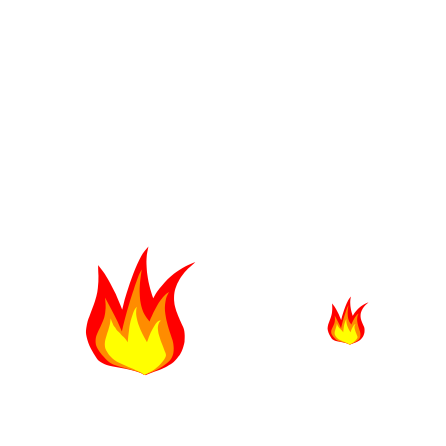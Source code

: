 <?xml version="1.0"?>
<!DOCTYPE ipe SYSTEM "ipe.dtd">
<ipe version="70107" creator="Ipe 7.2.2">
<info created="D:20160328223522" modified="D:20160328230722"/>
<ipestyle name="basic">
<symbol name="arrow/arc(spx)">
<path stroke="sym-stroke" fill="sym-stroke" pen="sym-pen">
0 0 m
-1 0.333 l
-1 -0.333 l
h
</path>
</symbol>
<symbol name="arrow/farc(spx)">
<path stroke="sym-stroke" fill="white" pen="sym-pen">
0 0 m
-1 0.333 l
-1 -0.333 l
h
</path>
</symbol>
<symbol name="arrow/ptarc(spx)">
<path stroke="sym-stroke" fill="sym-stroke" pen="sym-pen">
0 0 m
-1 0.333 l
-0.8 0 l
-1 -0.333 l
h
</path>
</symbol>
<symbol name="arrow/fptarc(spx)">
<path stroke="sym-stroke" fill="white" pen="sym-pen">
0 0 m
-1 0.333 l
-0.8 0 l
-1 -0.333 l
h
</path>
</symbol>
<symbol name="mark/circle(sx)" transformations="translations">
<path fill="sym-stroke">
0.6 0 0 0.6 0 0 e
0.4 0 0 0.4 0 0 e
</path>
</symbol>
<symbol name="mark/disk(sx)" transformations="translations">
<path fill="sym-stroke">
0.6 0 0 0.6 0 0 e
</path>
</symbol>
<symbol name="mark/fdisk(sfx)" transformations="translations">
<group>
<path fill="sym-fill">
0.5 0 0 0.5 0 0 e
</path>
<path fill="sym-stroke" fillrule="eofill">
0.6 0 0 0.6 0 0 e
0.4 0 0 0.4 0 0 e
</path>
</group>
</symbol>
<symbol name="mark/box(sx)" transformations="translations">
<path fill="sym-stroke" fillrule="eofill">
-0.6 -0.6 m
0.6 -0.6 l
0.6 0.6 l
-0.6 0.6 l
h
-0.4 -0.4 m
0.4 -0.4 l
0.4 0.4 l
-0.4 0.4 l
h
</path>
</symbol>
<symbol name="mark/square(sx)" transformations="translations">
<path fill="sym-stroke">
-0.6 -0.6 m
0.6 -0.6 l
0.6 0.6 l
-0.6 0.6 l
h
</path>
</symbol>
<symbol name="mark/fsquare(sfx)" transformations="translations">
<group>
<path fill="sym-fill">
-0.5 -0.5 m
0.5 -0.5 l
0.5 0.5 l
-0.5 0.5 l
h
</path>
<path fill="sym-stroke" fillrule="eofill">
-0.6 -0.6 m
0.6 -0.6 l
0.6 0.6 l
-0.6 0.6 l
h
-0.4 -0.4 m
0.4 -0.4 l
0.4 0.4 l
-0.4 0.4 l
h
</path>
</group>
</symbol>
<symbol name="mark/cross(sx)" transformations="translations">
<group>
<path fill="sym-stroke">
-0.43 -0.57 m
0.57 0.43 l
0.43 0.57 l
-0.57 -0.43 l
h
</path>
<path fill="sym-stroke">
-0.43 0.57 m
0.57 -0.43 l
0.43 -0.57 l
-0.57 0.43 l
h
</path>
</group>
</symbol>
<symbol name="arrow/fnormal(spx)">
<path stroke="sym-stroke" fill="white" pen="sym-pen">
0 0 m
-1 0.333 l
-1 -0.333 l
h
</path>
</symbol>
<symbol name="arrow/pointed(spx)">
<path stroke="sym-stroke" fill="sym-stroke" pen="sym-pen">
0 0 m
-1 0.333 l
-0.8 0 l
-1 -0.333 l
h
</path>
</symbol>
<symbol name="arrow/fpointed(spx)">
<path stroke="sym-stroke" fill="white" pen="sym-pen">
0 0 m
-1 0.333 l
-0.8 0 l
-1 -0.333 l
h
</path>
</symbol>
<symbol name="arrow/linear(spx)">
<path stroke="sym-stroke" pen="sym-pen">
-1 0.333 m
0 0 l
-1 -0.333 l
</path>
</symbol>
<symbol name="arrow/fdouble(spx)">
<path stroke="sym-stroke" fill="white" pen="sym-pen">
0 0 m
-1 0.333 l
-1 -0.333 l
h
-1 0 m
-2 0.333 l
-2 -0.333 l
h
</path>
</symbol>
<symbol name="arrow/double(spx)">
<path stroke="sym-stroke" fill="sym-stroke" pen="sym-pen">
0 0 m
-1 0.333 l
-1 -0.333 l
h
-1 0 m
-2 0.333 l
-2 -0.333 l
h
</path>
</symbol>
<pen name="heavier" value="0.8"/>
<pen name="fat" value="1.2"/>
<pen name="ultrafat" value="2"/>
<symbolsize name="large" value="5"/>
<symbolsize name="small" value="2"/>
<symbolsize name="tiny" value="1.1"/>
<arrowsize name="large" value="10"/>
<arrowsize name="small" value="5"/>
<arrowsize name="tiny" value="3"/>
<color name="red" value="1 0 0"/>
<color name="green" value="0 1 0"/>
<color name="blue" value="0 0 1"/>
<color name="yellow" value="1 1 0"/>
<color name="orange" value="1 0.647 0"/>
<color name="gold" value="1 0.843 0"/>
<color name="purple" value="0.627 0.125 0.941"/>
<color name="gray" value="0.745"/>
<color name="brown" value="0.647 0.165 0.165"/>
<color name="navy" value="0 0 0.502"/>
<color name="pink" value="1 0.753 0.796"/>
<color name="seagreen" value="0.18 0.545 0.341"/>
<color name="turquoise" value="0.251 0.878 0.816"/>
<color name="violet" value="0.933 0.51 0.933"/>
<color name="darkblue" value="0 0 0.545"/>
<color name="darkcyan" value="0 0.545 0.545"/>
<color name="darkgray" value="0.663"/>
<color name="darkgreen" value="0 0.392 0"/>
<color name="darkmagenta" value="0.545 0 0.545"/>
<color name="darkorange" value="1 0.549 0"/>
<color name="darkred" value="0.545 0 0"/>
<color name="lightblue" value="0.678 0.847 0.902"/>
<color name="lightcyan" value="0.878 1 1"/>
<color name="lightgray" value="0.827"/>
<color name="lightgreen" value="0.565 0.933 0.565"/>
<color name="lightyellow" value="1 1 0.878"/>
<dashstyle name="dashed" value="[4] 0"/>
<dashstyle name="dotted" value="[1 3] 0"/>
<dashstyle name="dash dotted" value="[4 2 1 2] 0"/>
<dashstyle name="dash dot dotted" value="[4 2 1 2 1 2] 0"/>
<textsize name="large" value="\large"/>
<textsize name="Large" value="\Large"/>
<textsize name="LARGE" value="\LARGE"/>
<textsize name="huge" value="\huge"/>
<textsize name="Huge" value="\Huge"/>
<textsize name="small" value="\small"/>
<textsize name="footnote" value="\footnotesize"/>
<textsize name="tiny" value="\tiny"/>
<textstyle name="center" begin="\begin{center}" end="\end{center}"/>
<textstyle name="itemize" begin="\begin{itemize}" end="\end{itemize}"/>
<textstyle name="item" begin="\begin{itemize}\item{}" end="\end{itemize}"/>
<gridsize name="4 pts" value="4"/>
<gridsize name="8 pts (~3 mm)" value="8"/>
<gridsize name="16 pts (~6 mm)" value="16"/>
<gridsize name="32 pts (~12 mm)" value="32"/>
<gridsize name="10 pts (~3.5 mm)" value="10"/>
<gridsize name="20 pts (~7 mm)" value="20"/>
<gridsize name="14 pts (~5 mm)" value="14"/>
<gridsize name="28 pts (~10 mm)" value="28"/>
<gridsize name="56 pts (~20 mm)" value="56"/>
<anglesize name="90 deg" value="90"/>
<anglesize name="60 deg" value="60"/>
<anglesize name="45 deg" value="45"/>
<anglesize name="30 deg" value="30"/>
<anglesize name="22.5 deg" value="22.5"/>
<opacity name="10%" value="0.1"/>
<opacity name="30%" value="0.3"/>
<opacity name="50%" value="0.5"/>
<opacity name="75%" value="0.75"/>
<tiling name="falling" angle="-60" step="4" width="1"/>
<tiling name="rising" angle="30" step="4" width="1"/>
</ipestyle>
<page>
<layer name="alpha"/>
<view layers="alpha" active="alpha"/>
<path layer="alpha" matrix="1 0 0 1 8 -80" fill="1">
224 768 m
224 608 l
384 608 l
384 768 l
h
</path>
<path matrix="0.691961 0 0 1 62.8478 81.5202" fill="red" fillrule="wind">
295.23 511.238 m
297.936 508.817
298.747 508.04
299.457 507.127
300.133 506.417
300.691 505.708
301.231 505.099
303.631 501.821
304.459 500.807
305.034 499.708
305.642 498.745
306.888 496.733
307.733 495.212
307.733 495.212 c
308.585 497.638
309.008 498.889
310.019 501.11
311.732 504.852
313.503 508.165
315.474 511.564
317.787 514.734
319.078 516.135
321.391 517.935
321.391 517.935 c
321.077 516.906
320.791 515.935
320.534 514.993
320.449 513.936
320.391 513.393
320.334 512.536
320.363 511.737
320.449 510.48
320.563 509.338
320.648 508.566
320.848 507.71
321.077 506.567
321.42 505.225
321.734 504.311
322.305 502.626
322.819 501.54
323.219 500.541
323.705 499.627
323.876 499.284 c
325.047 500.826
325.932 501.74
327.189 502.911
328.588 503.968
329.817 504.996
331.302 506.167
333.158 507.253
334.643 508.167
335.843 508.738
337.328 509.423
339.213 510.252
340.641 510.794
341.898 511.223
343.554 511.708
344.497 511.994
345.439 512.279
345.754 512.279 c
344.955 511.766
344.269 511.366
343.127 510.623
341.899 509.995
341.099 509.281
340.271 508.767
339.643 508.139
339.043 507.596
338.557 507.167
338.1 506.71
337.758 506.311
337.415 505.939
336.986 505.282
336.444 504.711
336.072 504.026
335.673 503.283
335.33 502.655
335.101 502.026
334.926 501.403
334.744 500.519
334.705 499.583
334.705 498.972
334.731 498.452
334.809 498.088
334.887 497.633
334.926 497.191
335.056 496.814
335.16 496.502
335.29 496.125
335.511 495.579
335.667 495.215
335.797 494.903
335.927 494.63
336.096 494.305
336.278 494.058
336.66 493.267
336.88 492.912
337.167 492.439
337.387 492.135
337.64 491.628
337.894 491.256
338.13 490.918
338.333 490.614
338.587 490.174
338.84 489.836
339.144 489.363
339.516 488.856
339.736 488.383
339.922 487.961
340.091 487.386
340.209 486.558
340.277 485.764
340.26 485.121
340.177 484.015
340.194 483.626
340.025 483.119
339.619 482.004
339.247 481.159
338.909 480.618
338.656 480.145
338.385 479.807
338.013 479.317
337.574 478.742
337.118 478.506
336.243 477.609
335.618 477.152
335.111 476.781
334.536 476.358
333.793 475.952
332.998 475.547
332.204 475.31
331.139 474.786
330.531 474.567
329.804 474.313
329.28 474.178
328.368 473.857
327.067 473.485
326.188 473.265
324.886 473.012
320.567 471.832
319.917 471.622
319.917 471.622 c
318.847 471.762
318.267 472.092
317.947 472.262
317.177 472.482
314.529 473.086
312.301 473.494
309.628 473.902
306.732 474.274
302.357 474.793
299.461 475.275
297.79 475.832
295.265 476.798
294.3 477.874
292.889 479.36
291.329 481.253
290.067 483.184
289.139 485.523
288.809 486.952
288.949 488.352
289.797 491.441
290.574 492.506
291.575 494.518
292.207 495.643
292.931 496.963
293.457 497.962
294.41 500.238
294.8 501.518
295.04 502.688
295.397 505.328
295.409 507.595
295.273 508.592
295.197 510.183
295.23 511.238
295.23 511.238 c
h
</path>
<path matrix="0.691961 0 0 1 -2.10833 66.4479" fill="darkorange">
413.212 486.732 m
417.148 487.771
419.784 488.662
422.308 489.628
424.699 490.911
426.239 491.791
427.219 492.741
427.529 493.201
427.789 493.631
427.949 493.921
428.049 494.191
428.224 494.568
428.394 495.488
428.424 496.438
428.344 497.048
428.254 497.708
428.184 498.104
427.854 499.254
427.424 499.984
427.064 500.774
426.744 501.454
426.434 502.044
425.806 503.413
425.366 504.433
424.507 506.797
424.459 507.065
423.989 508.945
423.859 509.795
423.779 510.935
423.899 512.185
424.109 513.165
424.381 514.234
424.721 514.984
425.151 515.534
425.641 516.244
425.961 516.644
425.961 516.644 c
424.612 516.073
423.942 515.583
423.282 515.133
422.592 514.613
422.172 514.153
421.692 513.833
421.262 513.323
420.602 512.773
420.242 512.273
419.852 511.833
418.806 510.48
417.786 509.2
417.396 508.54
416.966 507.85
416.466 507.21
416.236 506.76
415.996 506.39
415.836 506 c
414.486 507.129
413.605 508.078
413.025 508.788
412.685 509.238
412.395 509.708
412.195 510.118
411.975 510.538
411.805 510.938
411.685 511.238
411.535 511.598
411.405 511.968
411.305 512.308
410.935 513.579
410.74 515.373
410.636 516.933
410.675 517.882
410.753 518.818
410.857 519.923
411.013 520.963
411.13 521.47
411.372 522.895
411.619 523.922
411.775 524.78
411.775 524.78 c
410.722 523.454
410.124 522.557
409.656 521.569
409.318 521.01
409.045 520.386
408.603 519.619
408.161 518.748
407.797 517.877
407.615 517.422
407.329 517.006
405.868 513.888
403.891 509.291
402.944 506.723
402.319 505.134
401.436 502.417
401.436 502.417 c
400.097 504.614
399.083 506.174
398.03 507.595
395.88 510.495
393.76 513.215
392.69 514.615
392.69 514.625 c
392.797 513.699
393.044 512.087
393.018 510.761
392.849 509.968
392.758 509.11
392.602 508.499
392.433 508.005
392.277 507.446
392.069 507.082
391.848 506.562
389.957 503.543
389.476 503.049
388.631 501.71
388.306 501.112
388.085 500.735
387.903 500.15
387.786 499.643
387.773 498.915
387.757 498.511
387.952 497.523
388.134 497.25
388.589 496.457
389.07 495.95
389.512 495.443
389.954 494.975
390.448 494.585
391.007 494.026
391.462 493.701
392.229 493.155
392.788 492.674
393.399 492.271
393.88 491.933
394.452 491.582
395.115 491.231
395.739 490.984
396.415 490.724
397.286 490.438
397.936 490.308
398.3 490.217
400.377 489.72
402.151 489.433
404.297 489.01
406.511 488.588
407.728 488.368
409.232 488.064
410.855 487.624
412.038 487.253
412.815 486.898
413.212 486.732 c
h
</path>
<path matrix="0.691961 0 0 1 -19.0406 -13.2372" fill="yellow">
437.599 566.485 m
440.851 567.54
442.718 568.309
443.817 568.99
444.959 569.627
445.772 570.176
446.695 570.945
447.793 571.824
448.452 572.593
448.87 573.34
448.848 573.603
448.782 574.043
448.606 574.438
448.233 574.9
447.42 576.525
447.024 577.206
446.431 578.217
445.948 579.096
445.618 579.953
445.355 580.48
444.981 581.271
444.871 581.798
444.695 582.633
444.586 583.424
444.674 583.863
444.761 584.325
444.959 584.72
445.181 585.178
445.441 585.508
445.681 585.668
445.951 585.888
446.191 586.048 c
445.351 586.078
445.161 585.908
444.421 585.658
444.011 585.308
443.521 584.918
443.181 584.528
442.991 584.298
442.541 583.798
442.251 583.418
441.851 582.988
441.631 582.648
440.9 581.738
440.69 581.368
440.4 580.818
439.89 580.018
439.67 579.538
439.41 579.018
439.2 578.678
438.97 578.248
438.97 578.248 c
437.948 579.459
436.32 581.582
435.514 582.804
434.916 583.974
434.409 584.806
433.954 585.898
433.447 587.562
433.369 588.212
433.304 588.719
433.356 589.226
433.369 589.811
433.408 590.136
433.639 590.692
433.699 590.982
433.699 590.982 c
432.959 590.482
432.679 590.112
432.399 589.822
432.159 589.402
431.899 589.012
431.709 588.652
431.569 588.302
430.727 586.548
430.567 586.128
430.377 585.668
430.227 585.118
430.127 584.798
429.987 584.318
429.857 583.788
429.797 583.478
429.677 582.868
429.607 582.258
429.427 581.428
429.287 580.698
429.003 578.913
428.963 578.243
428.983 578.223 c
428.118 579.151
427.305 579.788
426.799 580.183
426.294 580.403
425.657 580.864
425.218 581.282
424.866 581.545
424.251 581.963
423.658 582.27
423.064 582.754
422.867 583.017
422.427 583.567
421.856 583.94
421.614 584.204
421.329 584.577
421.153 584.995
420.911 585.324
420.626 585.742
420.384 586.203
420.077 586.818 c
419.927 585.849
419.787 585.039
419.687 584.719
419.487 584.209
419.297 583.709
419.017 583.019
418.807 582.489
418.647 582.149
418.407 581.799
417.867 580.419
417.555 579.743
417.308 579.132
417.126 578.586
417.074 578.066
416.996 577.481
417.061 577.052
417.1 576.688
417.243 576.077
417.399 575.856
417.529 575.661
417.737 575.297
417.893 575.167
418.841 574.058
419.179 573.707
419.582 573.421
420.31 572.875
420.635 572.667
421.194 572.277
421.805 571.952
422.208 571.77
422.806 571.419
423.339 571.237
423.885 571.029
424.418 570.86
430.285 568.988
431.545 568.748
432.565 568.358
433.265 568.118
433.825 567.958
434.655 567.708
435.305 567.548
436.055 567.288
436.745 566.918
437.599 566.485 c
h
</path>
<path matrix="0.259024 0 0 0.374333 274.901 387.582" fill="red" fillrule="wind">
295.23 511.238 m
297.936 508.817
298.747 508.04
299.457 507.127
300.133 506.417
300.691 505.708
301.231 505.099
303.631 501.821
304.459 500.807
305.034 499.708
305.642 498.745
306.888 496.733
307.733 495.212
307.733 495.212 c
308.585 497.638
309.008 498.889
310.019 501.11
311.732 504.852
313.503 508.165
315.474 511.564
317.787 514.734
319.078 516.135
321.391 517.935
321.391 517.935 c
321.077 516.906
320.791 515.935
320.534 514.993
320.449 513.936
320.391 513.393
320.334 512.536
320.363 511.737
320.449 510.48
320.563 509.338
320.648 508.566
320.848 507.71
321.077 506.567
321.42 505.225
321.734 504.311
322.305 502.626
322.819 501.54
323.219 500.541
323.705 499.627
323.876 499.284 c
325.047 500.826
325.932 501.74
327.189 502.911
328.588 503.968
329.817 504.996
331.302 506.167
333.158 507.253
334.643 508.167
335.843 508.738
337.328 509.423
339.213 510.252
340.641 510.794
341.898 511.223
343.554 511.708
344.497 511.994
345.439 512.279
345.754 512.279 c
344.955 511.766
344.269 511.366
343.127 510.623
341.899 509.995
341.099 509.281
340.271 508.767
339.643 508.139
339.043 507.596
338.557 507.167
338.1 506.71
337.758 506.311
337.415 505.939
336.986 505.282
336.444 504.711
336.072 504.026
335.673 503.283
335.33 502.655
335.101 502.026
334.926 501.403
334.744 500.519
334.705 499.583
334.705 498.972
334.731 498.452
334.809 498.088
334.887 497.633
334.926 497.191
335.056 496.814
335.16 496.502
335.29 496.125
335.511 495.579
335.667 495.215
335.797 494.903
335.927 494.63
336.096 494.305
336.278 494.058
336.66 493.267
336.88 492.912
337.167 492.439
337.387 492.135
337.64 491.628
337.894 491.256
338.13 490.918
338.333 490.614
338.587 490.174
338.84 489.836
339.144 489.363
339.516 488.856
339.736 488.383
339.922 487.961
340.091 487.386
340.209 486.558
340.277 485.764
340.26 485.121
340.177 484.015
340.194 483.626
340.025 483.119
339.619 482.004
339.247 481.159
338.909 480.618
338.656 480.145
338.385 479.807
338.013 479.317
337.574 478.742
337.118 478.506
336.243 477.609
335.618 477.152
335.111 476.781
334.536 476.358
333.793 475.952
332.998 475.547
332.204 475.31
331.139 474.786
330.531 474.567
329.804 474.313
329.28 474.178
328.368 473.857
327.067 473.485
326.188 473.265
324.886 473.012
320.567 471.832
319.917 471.622
319.917 471.622 c
318.847 471.762
318.267 472.092
317.947 472.262
317.177 472.482
314.529 473.086
312.301 473.494
309.628 473.902
306.732 474.274
302.357 474.793
299.461 475.275
297.79 475.832
295.265 476.798
294.3 477.874
292.889 479.36
291.329 481.253
290.067 483.184
289.139 485.523
288.809 486.952
288.949 488.352
289.797 491.441
290.574 492.506
291.575 494.518
292.207 495.643
292.931 496.963
293.457 497.962
294.41 500.238
294.8 501.518
295.04 502.688
295.397 505.328
295.409 507.595
295.273 508.592
295.197 510.183
295.23 511.238
295.23 511.238 c
h
</path>
<path matrix="0.259024 0 0 0.374333 250.586 381.94" fill="darkorange">
413.212 486.732 m
417.148 487.771
419.784 488.662
422.308 489.628
424.699 490.911
426.239 491.791
427.219 492.741
427.529 493.201
427.789 493.631
427.949 493.921
428.049 494.191
428.224 494.568
428.394 495.488
428.424 496.438
428.344 497.048
428.254 497.708
428.184 498.104
427.854 499.254
427.424 499.984
427.064 500.774
426.744 501.454
426.434 502.044
425.806 503.413
425.366 504.433
424.507 506.797
424.459 507.065
423.989 508.945
423.859 509.795
423.779 510.935
423.899 512.185
424.109 513.165
424.381 514.234
424.721 514.984
425.151 515.534
425.641 516.244
425.961 516.644
425.961 516.644 c
424.612 516.073
423.942 515.583
423.282 515.133
422.592 514.613
422.172 514.153
421.692 513.833
421.262 513.323
420.602 512.773
420.242 512.273
419.852 511.833
418.806 510.48
417.786 509.2
417.396 508.54
416.966 507.85
416.466 507.21
416.236 506.76
415.996 506.39
415.836 506 c
414.486 507.129
413.605 508.078
413.025 508.788
412.685 509.238
412.395 509.708
412.195 510.118
411.975 510.538
411.805 510.938
411.685 511.238
411.535 511.598
411.405 511.968
411.305 512.308
410.935 513.579
410.74 515.373
410.636 516.933
410.675 517.882
410.753 518.818
410.857 519.923
411.013 520.963
411.13 521.47
411.372 522.895
411.619 523.922
411.775 524.78
411.775 524.78 c
410.722 523.454
410.124 522.557
409.656 521.569
409.318 521.01
409.045 520.386
408.603 519.619
408.161 518.748
407.797 517.877
407.615 517.422
407.329 517.006
405.868 513.888
403.891 509.291
402.944 506.723
402.319 505.134
401.436 502.417
401.436 502.417 c
400.097 504.614
399.083 506.174
398.03 507.595
395.88 510.495
393.76 513.215
392.69 514.615
392.69 514.625 c
392.797 513.699
393.044 512.087
393.018 510.761
392.849 509.968
392.758 509.11
392.602 508.499
392.433 508.005
392.277 507.446
392.069 507.082
391.848 506.562
389.957 503.543
389.476 503.049
388.631 501.71
388.306 501.112
388.085 500.735
387.903 500.15
387.786 499.643
387.773 498.915
387.757 498.511
387.952 497.523
388.134 497.25
388.589 496.457
389.07 495.95
389.512 495.443
389.954 494.975
390.448 494.585
391.007 494.026
391.462 493.701
392.229 493.155
392.788 492.674
393.399 492.271
393.88 491.933
394.452 491.582
395.115 491.231
395.739 490.984
396.415 490.724
397.286 490.438
397.936 490.308
398.3 490.217
400.377 489.72
402.151 489.433
404.297 489.01
406.511 488.588
407.728 488.368
409.232 488.064
410.855 487.624
412.038 487.253
412.815 486.898
413.212 486.732 c
h
</path>
<path matrix="0.259024 0 0 0.374333 244.247 352.111" fill="yellow">
437.599 566.485 m
440.851 567.54
442.718 568.309
443.817 568.99
444.959 569.627
445.772 570.176
446.695 570.945
447.793 571.824
448.452 572.593
448.87 573.34
448.848 573.603
448.782 574.043
448.606 574.438
448.233 574.9
447.42 576.525
447.024 577.206
446.431 578.217
445.948 579.096
445.618 579.953
445.355 580.48
444.981 581.271
444.871 581.798
444.695 582.633
444.586 583.424
444.674 583.863
444.761 584.325
444.959 584.72
445.181 585.178
445.441 585.508
445.681 585.668
445.951 585.888
446.191 586.048 c
445.351 586.078
445.161 585.908
444.421 585.658
444.011 585.308
443.521 584.918
443.181 584.528
442.991 584.298
442.541 583.798
442.251 583.418
441.851 582.988
441.631 582.648
440.9 581.738
440.69 581.368
440.4 580.818
439.89 580.018
439.67 579.538
439.41 579.018
439.2 578.678
438.97 578.248
438.97 578.248 c
437.948 579.459
436.32 581.582
435.514 582.804
434.916 583.974
434.409 584.806
433.954 585.898
433.447 587.562
433.369 588.212
433.304 588.719
433.356 589.226
433.369 589.811
433.408 590.136
433.639 590.692
433.699 590.982
433.699 590.982 c
432.959 590.482
432.679 590.112
432.399 589.822
432.159 589.402
431.899 589.012
431.709 588.652
431.569 588.302
430.727 586.548
430.567 586.128
430.377 585.668
430.227 585.118
430.127 584.798
429.987 584.318
429.857 583.788
429.797 583.478
429.677 582.868
429.607 582.258
429.427 581.428
429.287 580.698
429.003 578.913
428.963 578.243
428.983 578.223 c
428.118 579.151
427.305 579.788
426.799 580.183
426.294 580.403
425.657 580.864
425.218 581.282
424.866 581.545
424.251 581.963
423.658 582.27
423.064 582.754
422.867 583.017
422.427 583.567
421.856 583.94
421.614 584.204
421.329 584.577
421.153 584.995
420.911 585.324
420.626 585.742
420.384 586.203
420.077 586.818 c
419.927 585.849
419.787 585.039
419.687 584.719
419.487 584.209
419.297 583.709
419.017 583.019
418.807 582.489
418.647 582.149
418.407 581.799
417.867 580.419
417.555 579.743
417.308 579.132
417.126 578.586
417.074 578.066
416.996 577.481
417.061 577.052
417.1 576.688
417.243 576.077
417.399 575.856
417.529 575.661
417.737 575.297
417.893 575.167
418.841 574.058
419.179 573.707
419.582 573.421
420.31 572.875
420.635 572.667
421.194 572.277
421.805 571.952
422.208 571.77
422.806 571.419
423.339 571.237
423.885 571.029
424.418 570.86
430.285 568.988
431.545 568.748
432.565 568.358
433.265 568.118
433.825 567.958
434.655 567.708
435.305 567.548
436.055 567.288
436.745 566.918
437.599 566.485 c
h
</path>
</page>
<page>
<layer name="alpha"/>
<view layers="alpha" active="alpha"/>
</page>
</ipe>
